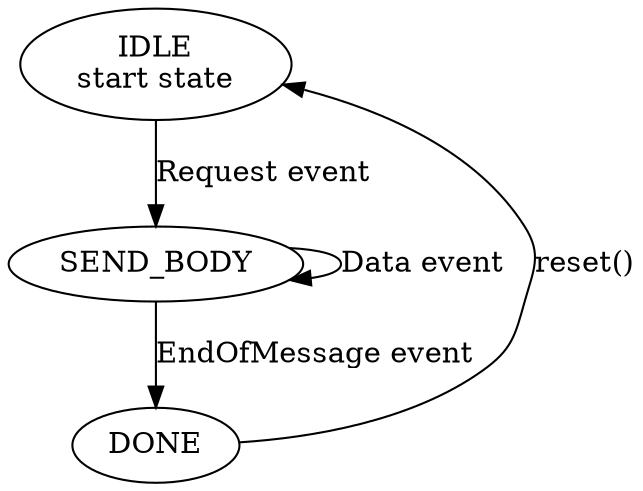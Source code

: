 digraph {
  IDLE [label="IDLE\nstart state"]
  IDLE -> SEND_BODY [label="Request event"]
  SEND_BODY -> SEND_BODY [label="Data event"]
  SEND_BODY -> DONE [label="EndOfMessage event"]

  DONE -> IDLE [weight=0, label="reset()"]
}

